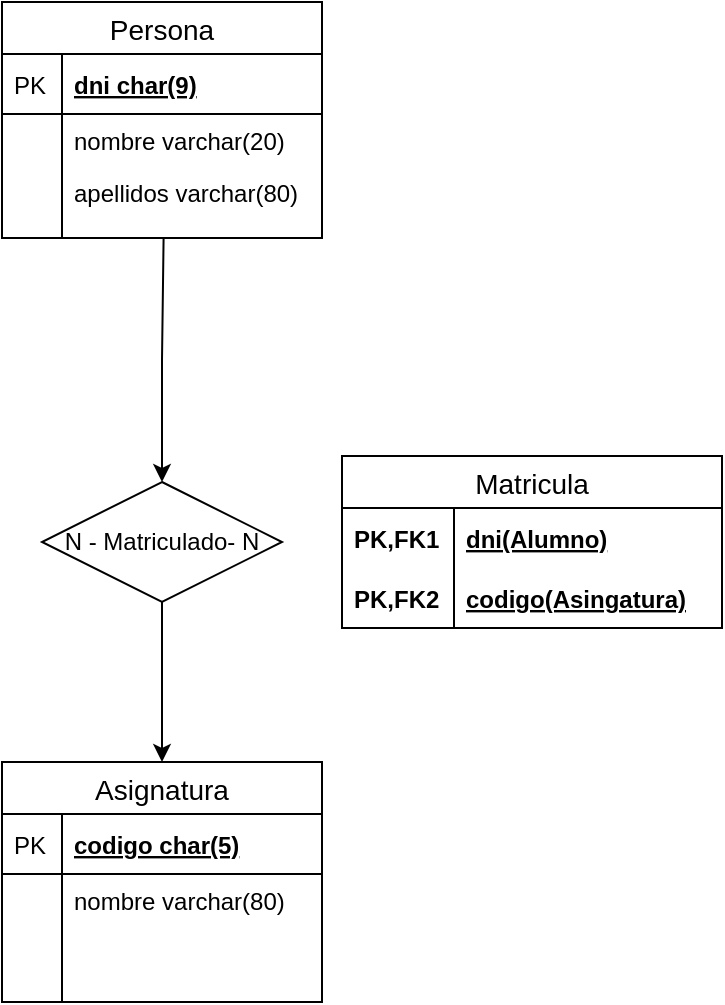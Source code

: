 <mxfile version="13.0.3" type="device"><diagram id="duDoagIACLX6ucReMBmU" name="Page-1"><mxGraphModel dx="1038" dy="580" grid="1" gridSize="10" guides="1" tooltips="1" connect="1" arrows="1" fold="1" page="1" pageScale="1" pageWidth="1920" pageHeight="1200" math="0" shadow="0"><root><mxCell id="0"/><mxCell id="1" parent="0"/><mxCell id="1S1W6PNW6xvXMxpV_3Bt-6" value="Persona" style="swimlane;fontStyle=0;childLayout=stackLayout;horizontal=1;startSize=26;horizontalStack=0;resizeParent=1;resizeParentMax=0;resizeLast=0;collapsible=1;marginBottom=0;align=center;fontSize=14;" vertex="1" parent="1"><mxGeometry x="550" y="90" width="160" height="118" as="geometry"><mxRectangle x="180" y="110" width="80" height="26" as="alternateBounds"/></mxGeometry></mxCell><mxCell id="1S1W6PNW6xvXMxpV_3Bt-7" value="dni char(9)" style="shape=partialRectangle;top=0;left=0;right=0;bottom=1;align=left;verticalAlign=middle;fillColor=none;spacingLeft=34;spacingRight=4;overflow=hidden;rotatable=0;points=[[0,0.5],[1,0.5]];portConstraint=eastwest;dropTarget=0;fontStyle=5;fontSize=12;" vertex="1" parent="1S1W6PNW6xvXMxpV_3Bt-6"><mxGeometry y="26" width="160" height="30" as="geometry"/></mxCell><mxCell id="1S1W6PNW6xvXMxpV_3Bt-8" value="PK" style="shape=partialRectangle;top=0;left=0;bottom=0;fillColor=none;align=left;verticalAlign=middle;spacingLeft=4;spacingRight=4;overflow=hidden;rotatable=0;points=[];portConstraint=eastwest;part=1;fontSize=12;" vertex="1" connectable="0" parent="1S1W6PNW6xvXMxpV_3Bt-7"><mxGeometry width="30" height="30" as="geometry"/></mxCell><mxCell id="1S1W6PNW6xvXMxpV_3Bt-9" value="nombre varchar(20)" style="shape=partialRectangle;top=0;left=0;right=0;bottom=0;align=left;verticalAlign=top;fillColor=none;spacingLeft=34;spacingRight=4;overflow=hidden;rotatable=0;points=[[0,0.5],[1,0.5]];portConstraint=eastwest;dropTarget=0;fontSize=12;" vertex="1" parent="1S1W6PNW6xvXMxpV_3Bt-6"><mxGeometry y="56" width="160" height="26" as="geometry"/></mxCell><mxCell id="1S1W6PNW6xvXMxpV_3Bt-10" value="" style="shape=partialRectangle;top=0;left=0;bottom=0;fillColor=none;align=left;verticalAlign=top;spacingLeft=4;spacingRight=4;overflow=hidden;rotatable=0;points=[];portConstraint=eastwest;part=1;fontSize=12;" vertex="1" connectable="0" parent="1S1W6PNW6xvXMxpV_3Bt-9"><mxGeometry width="30" height="26" as="geometry"/></mxCell><mxCell id="1S1W6PNW6xvXMxpV_3Bt-11" value="apellidos varchar(80)" style="shape=partialRectangle;top=0;left=0;right=0;bottom=0;align=left;verticalAlign=top;fillColor=none;spacingLeft=34;spacingRight=4;overflow=hidden;rotatable=0;points=[[0,0.5],[1,0.5]];portConstraint=eastwest;dropTarget=0;fontSize=12;" vertex="1" parent="1S1W6PNW6xvXMxpV_3Bt-6"><mxGeometry y="82" width="160" height="26" as="geometry"/></mxCell><mxCell id="1S1W6PNW6xvXMxpV_3Bt-12" value="" style="shape=partialRectangle;top=0;left=0;bottom=0;fillColor=none;align=left;verticalAlign=top;spacingLeft=4;spacingRight=4;overflow=hidden;rotatable=0;points=[];portConstraint=eastwest;part=1;fontSize=12;" vertex="1" connectable="0" parent="1S1W6PNW6xvXMxpV_3Bt-11"><mxGeometry width="30" height="26" as="geometry"/></mxCell><mxCell id="1S1W6PNW6xvXMxpV_3Bt-15" value="" style="shape=partialRectangle;top=0;left=0;right=0;bottom=0;align=left;verticalAlign=top;fillColor=none;spacingLeft=34;spacingRight=4;overflow=hidden;rotatable=0;points=[[0,0.5],[1,0.5]];portConstraint=eastwest;dropTarget=0;fontSize=12;" vertex="1" parent="1S1W6PNW6xvXMxpV_3Bt-6"><mxGeometry y="108" width="160" height="10" as="geometry"/></mxCell><mxCell id="1S1W6PNW6xvXMxpV_3Bt-16" value="" style="shape=partialRectangle;top=0;left=0;bottom=0;fillColor=none;align=left;verticalAlign=top;spacingLeft=4;spacingRight=4;overflow=hidden;rotatable=0;points=[];portConstraint=eastwest;part=1;fontSize=12;" vertex="1" connectable="0" parent="1S1W6PNW6xvXMxpV_3Bt-15"><mxGeometry width="30" height="10" as="geometry"/></mxCell><mxCell id="1S1W6PNW6xvXMxpV_3Bt-76" style="edgeStyle=orthogonalEdgeStyle;rounded=0;orthogonalLoop=1;jettySize=auto;html=1;entryX=0.505;entryY=0.98;entryDx=0;entryDy=0;entryPerimeter=0;startArrow=classic;startFill=1;endArrow=none;endFill=0;exitX=0.5;exitY=0;exitDx=0;exitDy=0;" edge="1" parent="1" source="1S1W6PNW6xvXMxpV_3Bt-75" target="1S1W6PNW6xvXMxpV_3Bt-15"><mxGeometry relative="1" as="geometry"><mxPoint x="853.44" y="345.8" as="targetPoint"/></mxGeometry></mxCell><mxCell id="1S1W6PNW6xvXMxpV_3Bt-75" value="N - Matriculado- N" style="shape=rhombus;perimeter=rhombusPerimeter;whiteSpace=wrap;html=1;align=center;" vertex="1" parent="1"><mxGeometry x="570" y="330" width="120" height="60" as="geometry"/></mxCell><mxCell id="1S1W6PNW6xvXMxpV_3Bt-77" style="edgeStyle=orthogonalEdgeStyle;rounded=0;orthogonalLoop=1;jettySize=auto;html=1;exitX=0.5;exitY=0;exitDx=0;exitDy=0;entryX=0.5;entryY=1;entryDx=0;entryDy=0;startArrow=classic;startFill=1;endArrow=none;endFill=0;" edge="1" parent="1" source="1S1W6PNW6xvXMxpV_3Bt-17" target="1S1W6PNW6xvXMxpV_3Bt-75"><mxGeometry relative="1" as="geometry"/></mxCell><mxCell id="1S1W6PNW6xvXMxpV_3Bt-17" value="Asignatura" style="swimlane;fontStyle=0;childLayout=stackLayout;horizontal=1;startSize=26;horizontalStack=0;resizeParent=1;resizeParentMax=0;resizeLast=0;collapsible=1;marginBottom=0;align=center;fontSize=14;" vertex="1" parent="1"><mxGeometry x="550" y="470" width="160" height="120" as="geometry"/></mxCell><mxCell id="1S1W6PNW6xvXMxpV_3Bt-18" value="codigo char(5)" style="shape=partialRectangle;top=0;left=0;right=0;bottom=1;align=left;verticalAlign=middle;fillColor=none;spacingLeft=34;spacingRight=4;overflow=hidden;rotatable=0;points=[[0,0.5],[1,0.5]];portConstraint=eastwest;dropTarget=0;fontStyle=5;fontSize=12;" vertex="1" parent="1S1W6PNW6xvXMxpV_3Bt-17"><mxGeometry y="26" width="160" height="30" as="geometry"/></mxCell><mxCell id="1S1W6PNW6xvXMxpV_3Bt-19" value="PK" style="shape=partialRectangle;top=0;left=0;bottom=0;fillColor=none;align=left;verticalAlign=middle;spacingLeft=4;spacingRight=4;overflow=hidden;rotatable=0;points=[];portConstraint=eastwest;part=1;fontSize=12;" vertex="1" connectable="0" parent="1S1W6PNW6xvXMxpV_3Bt-18"><mxGeometry width="30" height="30" as="geometry"/></mxCell><mxCell id="1S1W6PNW6xvXMxpV_3Bt-20" value="nombre varchar(80)" style="shape=partialRectangle;top=0;left=0;right=0;bottom=0;align=left;verticalAlign=top;fillColor=none;spacingLeft=34;spacingRight=4;overflow=hidden;rotatable=0;points=[[0,0.5],[1,0.5]];portConstraint=eastwest;dropTarget=0;fontSize=12;" vertex="1" parent="1S1W6PNW6xvXMxpV_3Bt-17"><mxGeometry y="56" width="160" height="26" as="geometry"/></mxCell><mxCell id="1S1W6PNW6xvXMxpV_3Bt-21" value="" style="shape=partialRectangle;top=0;left=0;bottom=0;fillColor=none;align=left;verticalAlign=top;spacingLeft=4;spacingRight=4;overflow=hidden;rotatable=0;points=[];portConstraint=eastwest;part=1;fontSize=12;" vertex="1" connectable="0" parent="1S1W6PNW6xvXMxpV_3Bt-20"><mxGeometry width="30" height="26" as="geometry"/></mxCell><mxCell id="1S1W6PNW6xvXMxpV_3Bt-26" value="" style="shape=partialRectangle;top=0;left=0;right=0;bottom=0;align=left;verticalAlign=top;fillColor=none;spacingLeft=34;spacingRight=4;overflow=hidden;rotatable=0;points=[[0,0.5],[1,0.5]];portConstraint=eastwest;dropTarget=0;fontSize=12;" vertex="1" parent="1S1W6PNW6xvXMxpV_3Bt-17"><mxGeometry y="82" width="160" height="38" as="geometry"/></mxCell><mxCell id="1S1W6PNW6xvXMxpV_3Bt-27" value="" style="shape=partialRectangle;top=0;left=0;bottom=0;fillColor=none;align=left;verticalAlign=top;spacingLeft=4;spacingRight=4;overflow=hidden;rotatable=0;points=[];portConstraint=eastwest;part=1;fontSize=12;" vertex="1" connectable="0" parent="1S1W6PNW6xvXMxpV_3Bt-26"><mxGeometry width="30" height="38" as="geometry"/></mxCell><mxCell id="1S1W6PNW6xvXMxpV_3Bt-78" value="Matricula" style="swimlane;fontStyle=0;childLayout=stackLayout;horizontal=1;startSize=26;horizontalStack=0;resizeParent=1;resizeParentMax=0;resizeLast=0;collapsible=1;marginBottom=0;align=center;fontSize=14;" vertex="1" parent="1"><mxGeometry x="720" y="317" width="190" height="86" as="geometry"/></mxCell><mxCell id="1S1W6PNW6xvXMxpV_3Bt-79" value="dni(Alumno)" style="shape=partialRectangle;top=0;left=0;right=0;bottom=0;align=left;verticalAlign=middle;fillColor=none;spacingLeft=60;spacingRight=4;overflow=hidden;rotatable=0;points=[[0,0.5],[1,0.5]];portConstraint=eastwest;dropTarget=0;fontStyle=5;fontSize=12;" vertex="1" parent="1S1W6PNW6xvXMxpV_3Bt-78"><mxGeometry y="26" width="190" height="30" as="geometry"/></mxCell><mxCell id="1S1W6PNW6xvXMxpV_3Bt-80" value="PK,FK1" style="shape=partialRectangle;fontStyle=1;top=0;left=0;bottom=0;fillColor=none;align=left;verticalAlign=middle;spacingLeft=4;spacingRight=4;overflow=hidden;rotatable=0;points=[];portConstraint=eastwest;part=1;fontSize=12;" vertex="1" connectable="0" parent="1S1W6PNW6xvXMxpV_3Bt-79"><mxGeometry width="56" height="30" as="geometry"/></mxCell><mxCell id="1S1W6PNW6xvXMxpV_3Bt-81" value="codigo(Asingatura)" style="shape=partialRectangle;top=0;left=0;right=0;bottom=1;align=left;verticalAlign=middle;fillColor=none;spacingLeft=60;spacingRight=4;overflow=hidden;rotatable=0;points=[[0,0.5],[1,0.5]];portConstraint=eastwest;dropTarget=0;fontStyle=5;fontSize=12;" vertex="1" parent="1S1W6PNW6xvXMxpV_3Bt-78"><mxGeometry y="56" width="190" height="30" as="geometry"/></mxCell><mxCell id="1S1W6PNW6xvXMxpV_3Bt-82" value="PK,FK2" style="shape=partialRectangle;fontStyle=1;top=0;left=0;bottom=0;fillColor=none;align=left;verticalAlign=middle;spacingLeft=4;spacingRight=4;overflow=hidden;rotatable=0;points=[];portConstraint=eastwest;part=1;fontSize=12;" vertex="1" connectable="0" parent="1S1W6PNW6xvXMxpV_3Bt-81"><mxGeometry width="56" height="30" as="geometry"/></mxCell></root></mxGraphModel></diagram></mxfile>